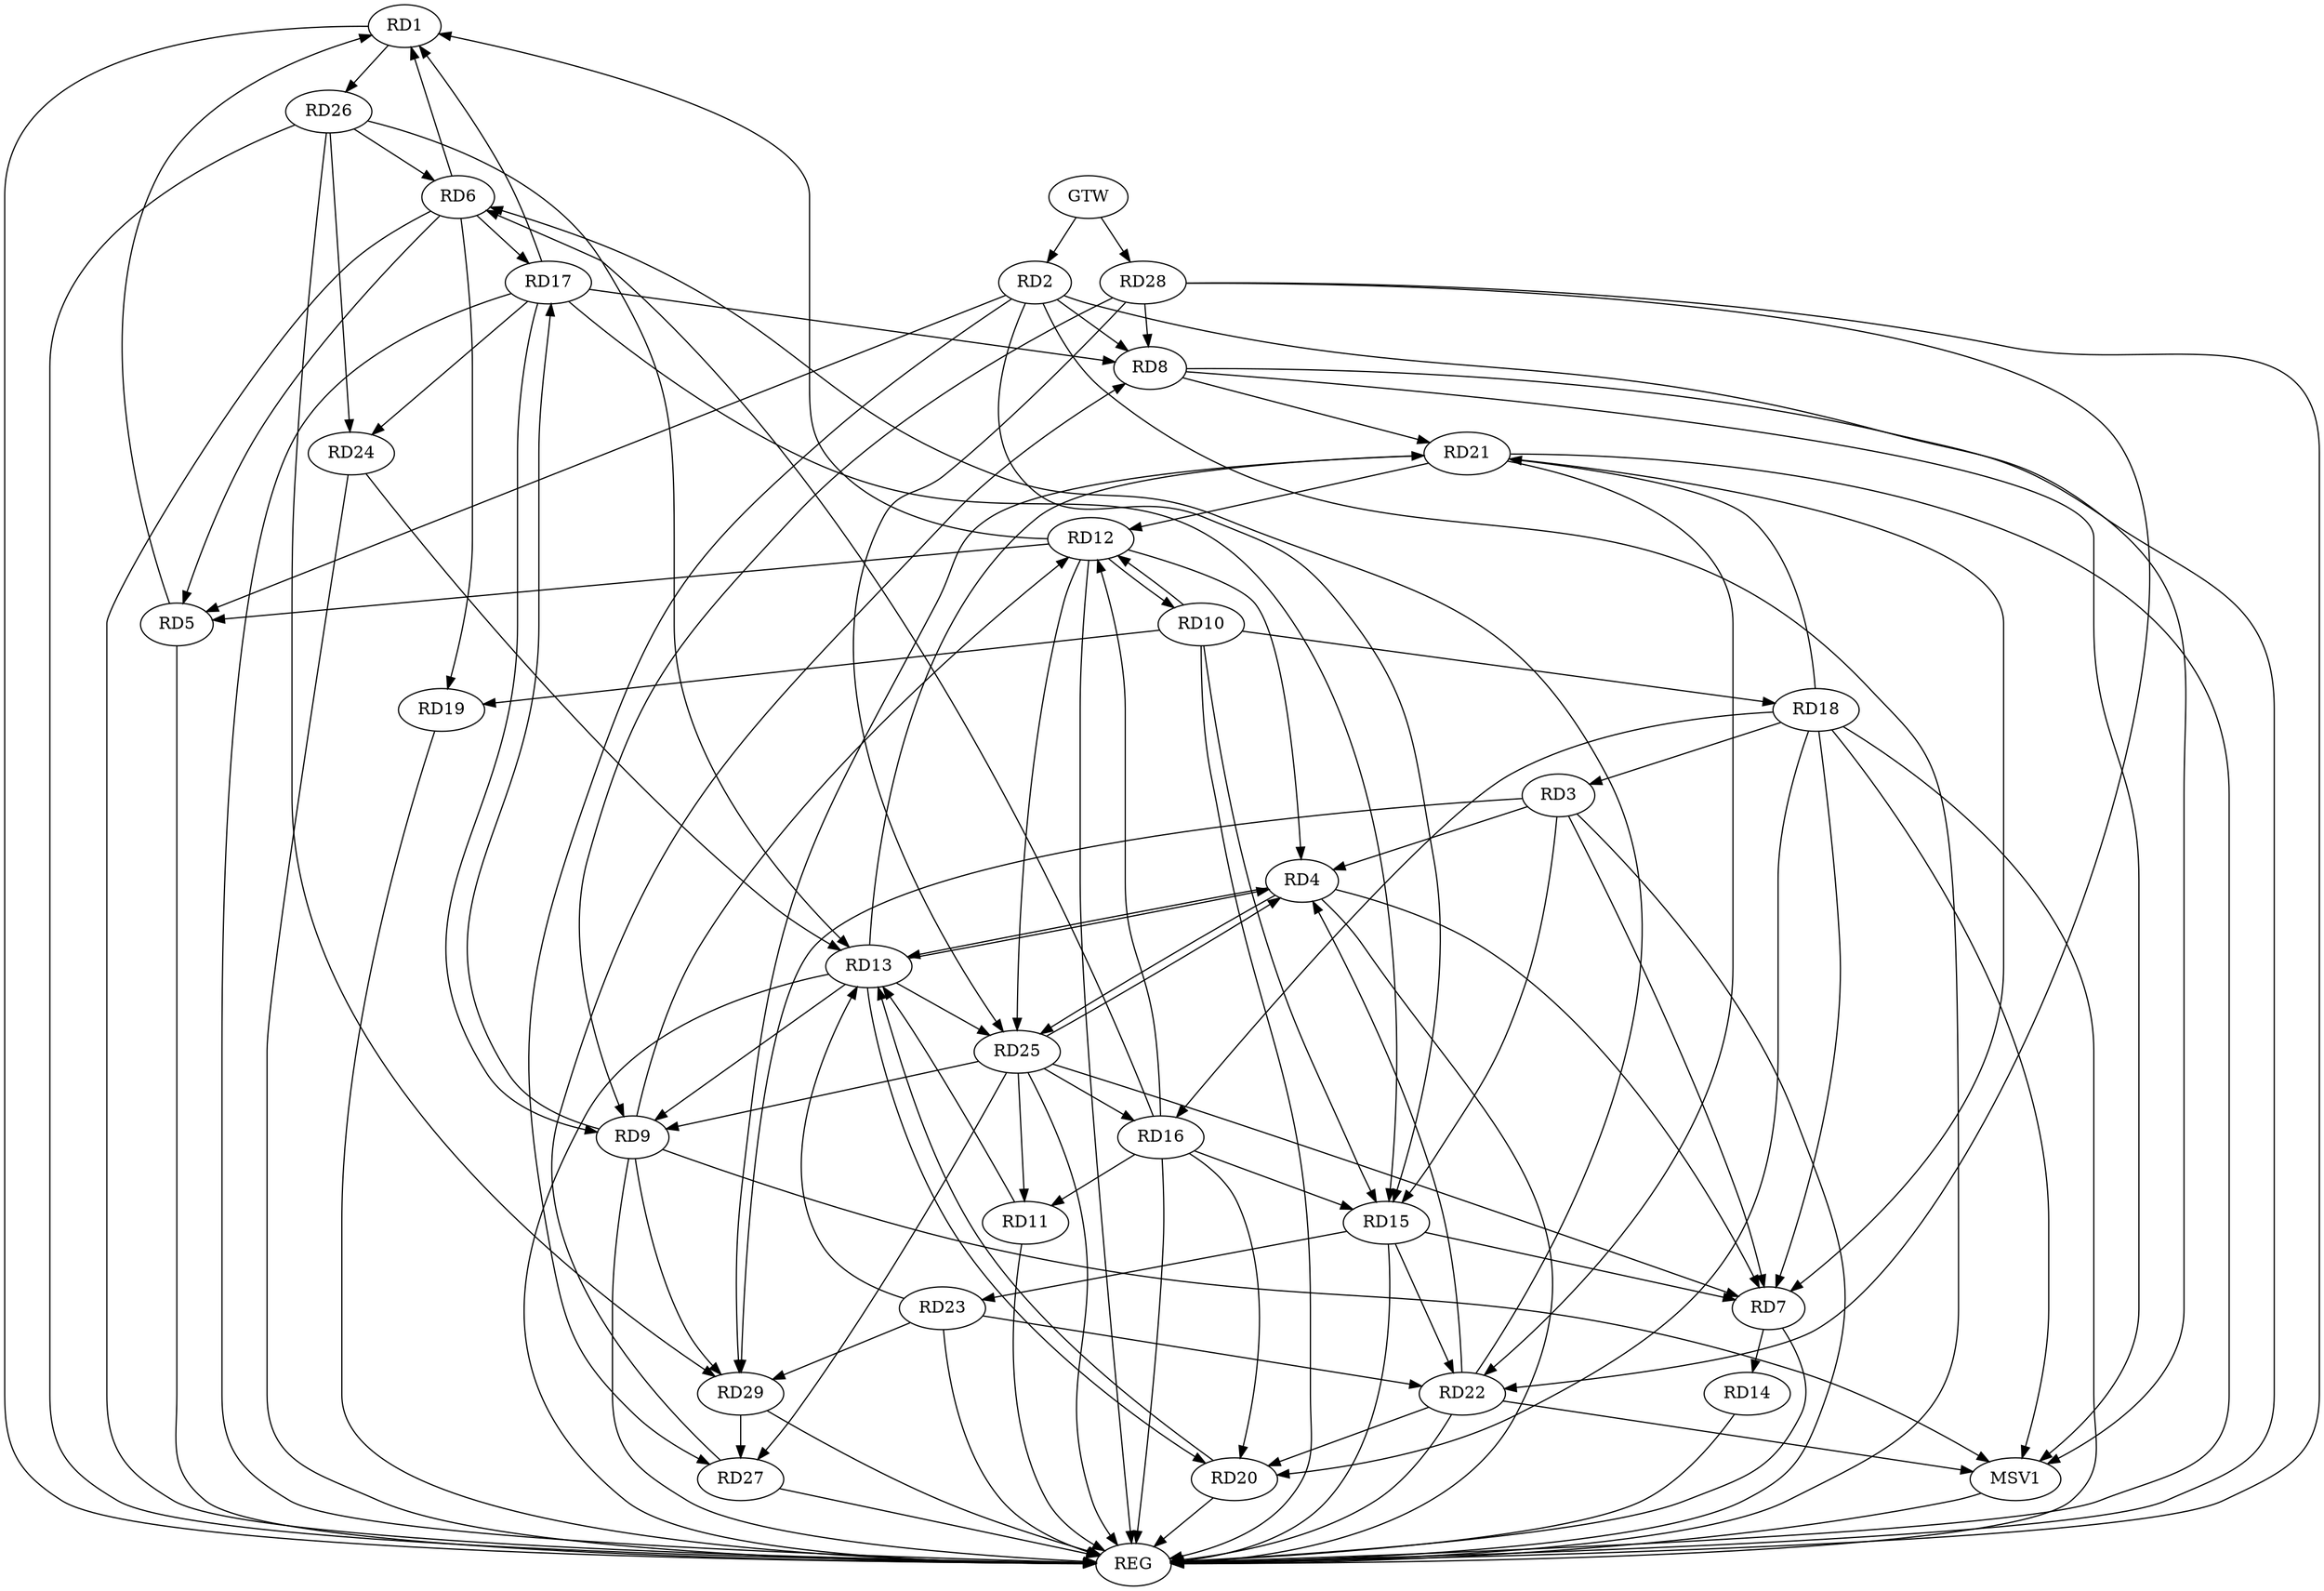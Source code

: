 strict digraph G {
  RD1 [ label="RD1" ];
  RD2 [ label="RD2" ];
  RD3 [ label="RD3" ];
  RD4 [ label="RD4" ];
  RD5 [ label="RD5" ];
  RD6 [ label="RD6" ];
  RD7 [ label="RD7" ];
  RD8 [ label="RD8" ];
  RD9 [ label="RD9" ];
  RD10 [ label="RD10" ];
  RD11 [ label="RD11" ];
  RD12 [ label="RD12" ];
  RD13 [ label="RD13" ];
  RD14 [ label="RD14" ];
  RD15 [ label="RD15" ];
  RD16 [ label="RD16" ];
  RD17 [ label="RD17" ];
  RD18 [ label="RD18" ];
  RD19 [ label="RD19" ];
  RD20 [ label="RD20" ];
  RD21 [ label="RD21" ];
  RD22 [ label="RD22" ];
  RD23 [ label="RD23" ];
  RD24 [ label="RD24" ];
  RD25 [ label="RD25" ];
  RD26 [ label="RD26" ];
  RD27 [ label="RD27" ];
  RD28 [ label="RD28" ];
  RD29 [ label="RD29" ];
  GTW [ label="GTW" ];
  REG [ label="REG" ];
  MSV1 [ label="MSV1" ];
  RD5 -> RD1;
  RD6 -> RD1;
  RD12 -> RD1;
  RD17 -> RD1;
  RD1 -> RD26;
  RD2 -> RD5;
  RD2 -> RD8;
  RD2 -> RD15;
  RD2 -> RD27;
  RD3 -> RD4;
  RD3 -> RD7;
  RD3 -> RD15;
  RD18 -> RD3;
  RD3 -> RD29;
  RD4 -> RD7;
  RD12 -> RD4;
  RD13 -> RD4;
  RD22 -> RD4;
  RD4 -> RD25;
  RD25 -> RD4;
  RD6 -> RD5;
  RD12 -> RD5;
  RD16 -> RD6;
  RD6 -> RD17;
  RD6 -> RD19;
  RD22 -> RD6;
  RD26 -> RD6;
  RD7 -> RD14;
  RD15 -> RD7;
  RD18 -> RD7;
  RD21 -> RD7;
  RD25 -> RD7;
  RD17 -> RD8;
  RD8 -> RD21;
  RD27 -> RD8;
  RD28 -> RD8;
  RD9 -> RD12;
  RD13 -> RD9;
  RD9 -> RD17;
  RD17 -> RD9;
  RD25 -> RD9;
  RD28 -> RD9;
  RD9 -> RD29;
  RD10 -> RD12;
  RD12 -> RD10;
  RD10 -> RD15;
  RD10 -> RD18;
  RD10 -> RD19;
  RD16 -> RD11;
  RD25 -> RD11;
  RD16 -> RD12;
  RD21 -> RD12;
  RD12 -> RD25;
  RD13 -> RD20;
  RD13 -> RD21;
  RD23 -> RD13;
  RD24 -> RD13;
  RD13 -> RD25;
  RD26 -> RD13;
  RD16 -> RD15;
  RD17 -> RD15;
  RD15 -> RD22;
  RD15 -> RD23;
  RD18 -> RD16;
  RD16 -> RD20;
  RD25 -> RD16;
  RD17 -> RD24;
  RD18 -> RD20;
  RD18 -> RD21;
  RD22 -> RD20;
  RD21 -> RD22;
  RD21 -> RD29;
  RD23 -> RD22;
  RD28 -> RD22;
  RD23 -> RD29;
  RD26 -> RD24;
  RD25 -> RD27;
  RD28 -> RD25;
  RD26 -> RD29;
  RD29 -> RD27;
  GTW -> RD2;
  GTW -> RD28;
  RD1 -> REG;
  RD2 -> REG;
  RD3 -> REG;
  RD4 -> REG;
  RD5 -> REG;
  RD6 -> REG;
  RD7 -> REG;
  RD8 -> REG;
  RD9 -> REG;
  RD10 -> REG;
  RD11 -> REG;
  RD12 -> REG;
  RD13 -> REG;
  RD14 -> REG;
  RD15 -> REG;
  RD16 -> REG;
  RD17 -> REG;
  RD18 -> REG;
  RD19 -> REG;
  RD20 -> REG;
  RD21 -> REG;
  RD22 -> REG;
  RD23 -> REG;
  RD24 -> REG;
  RD25 -> REG;
  RD26 -> REG;
  RD27 -> REG;
  RD28 -> REG;
  RD29 -> REG;
  RD20 -> RD13;
  RD4 -> RD13;
  RD11 -> RD13;
  RD2 -> MSV1;
  RD8 -> MSV1;
  RD9 -> MSV1;
  RD18 -> MSV1;
  RD22 -> MSV1;
  MSV1 -> REG;
}
